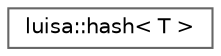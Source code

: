 digraph "类继承关系图"
{
 // LATEX_PDF_SIZE
  bgcolor="transparent";
  edge [fontname=Helvetica,fontsize=10,labelfontname=Helvetica,labelfontsize=10];
  node [fontname=Helvetica,fontsize=10,shape=box,height=0.2,width=0.4];
  rankdir="LR";
  Node0 [id="Node000000",label="luisa::hash\< T \>",height=0.2,width=0.4,color="grey40", fillcolor="white", style="filled",URL="$structluisa_1_1hash_3_01_t_01_4.html",tooltip=" "];
}
